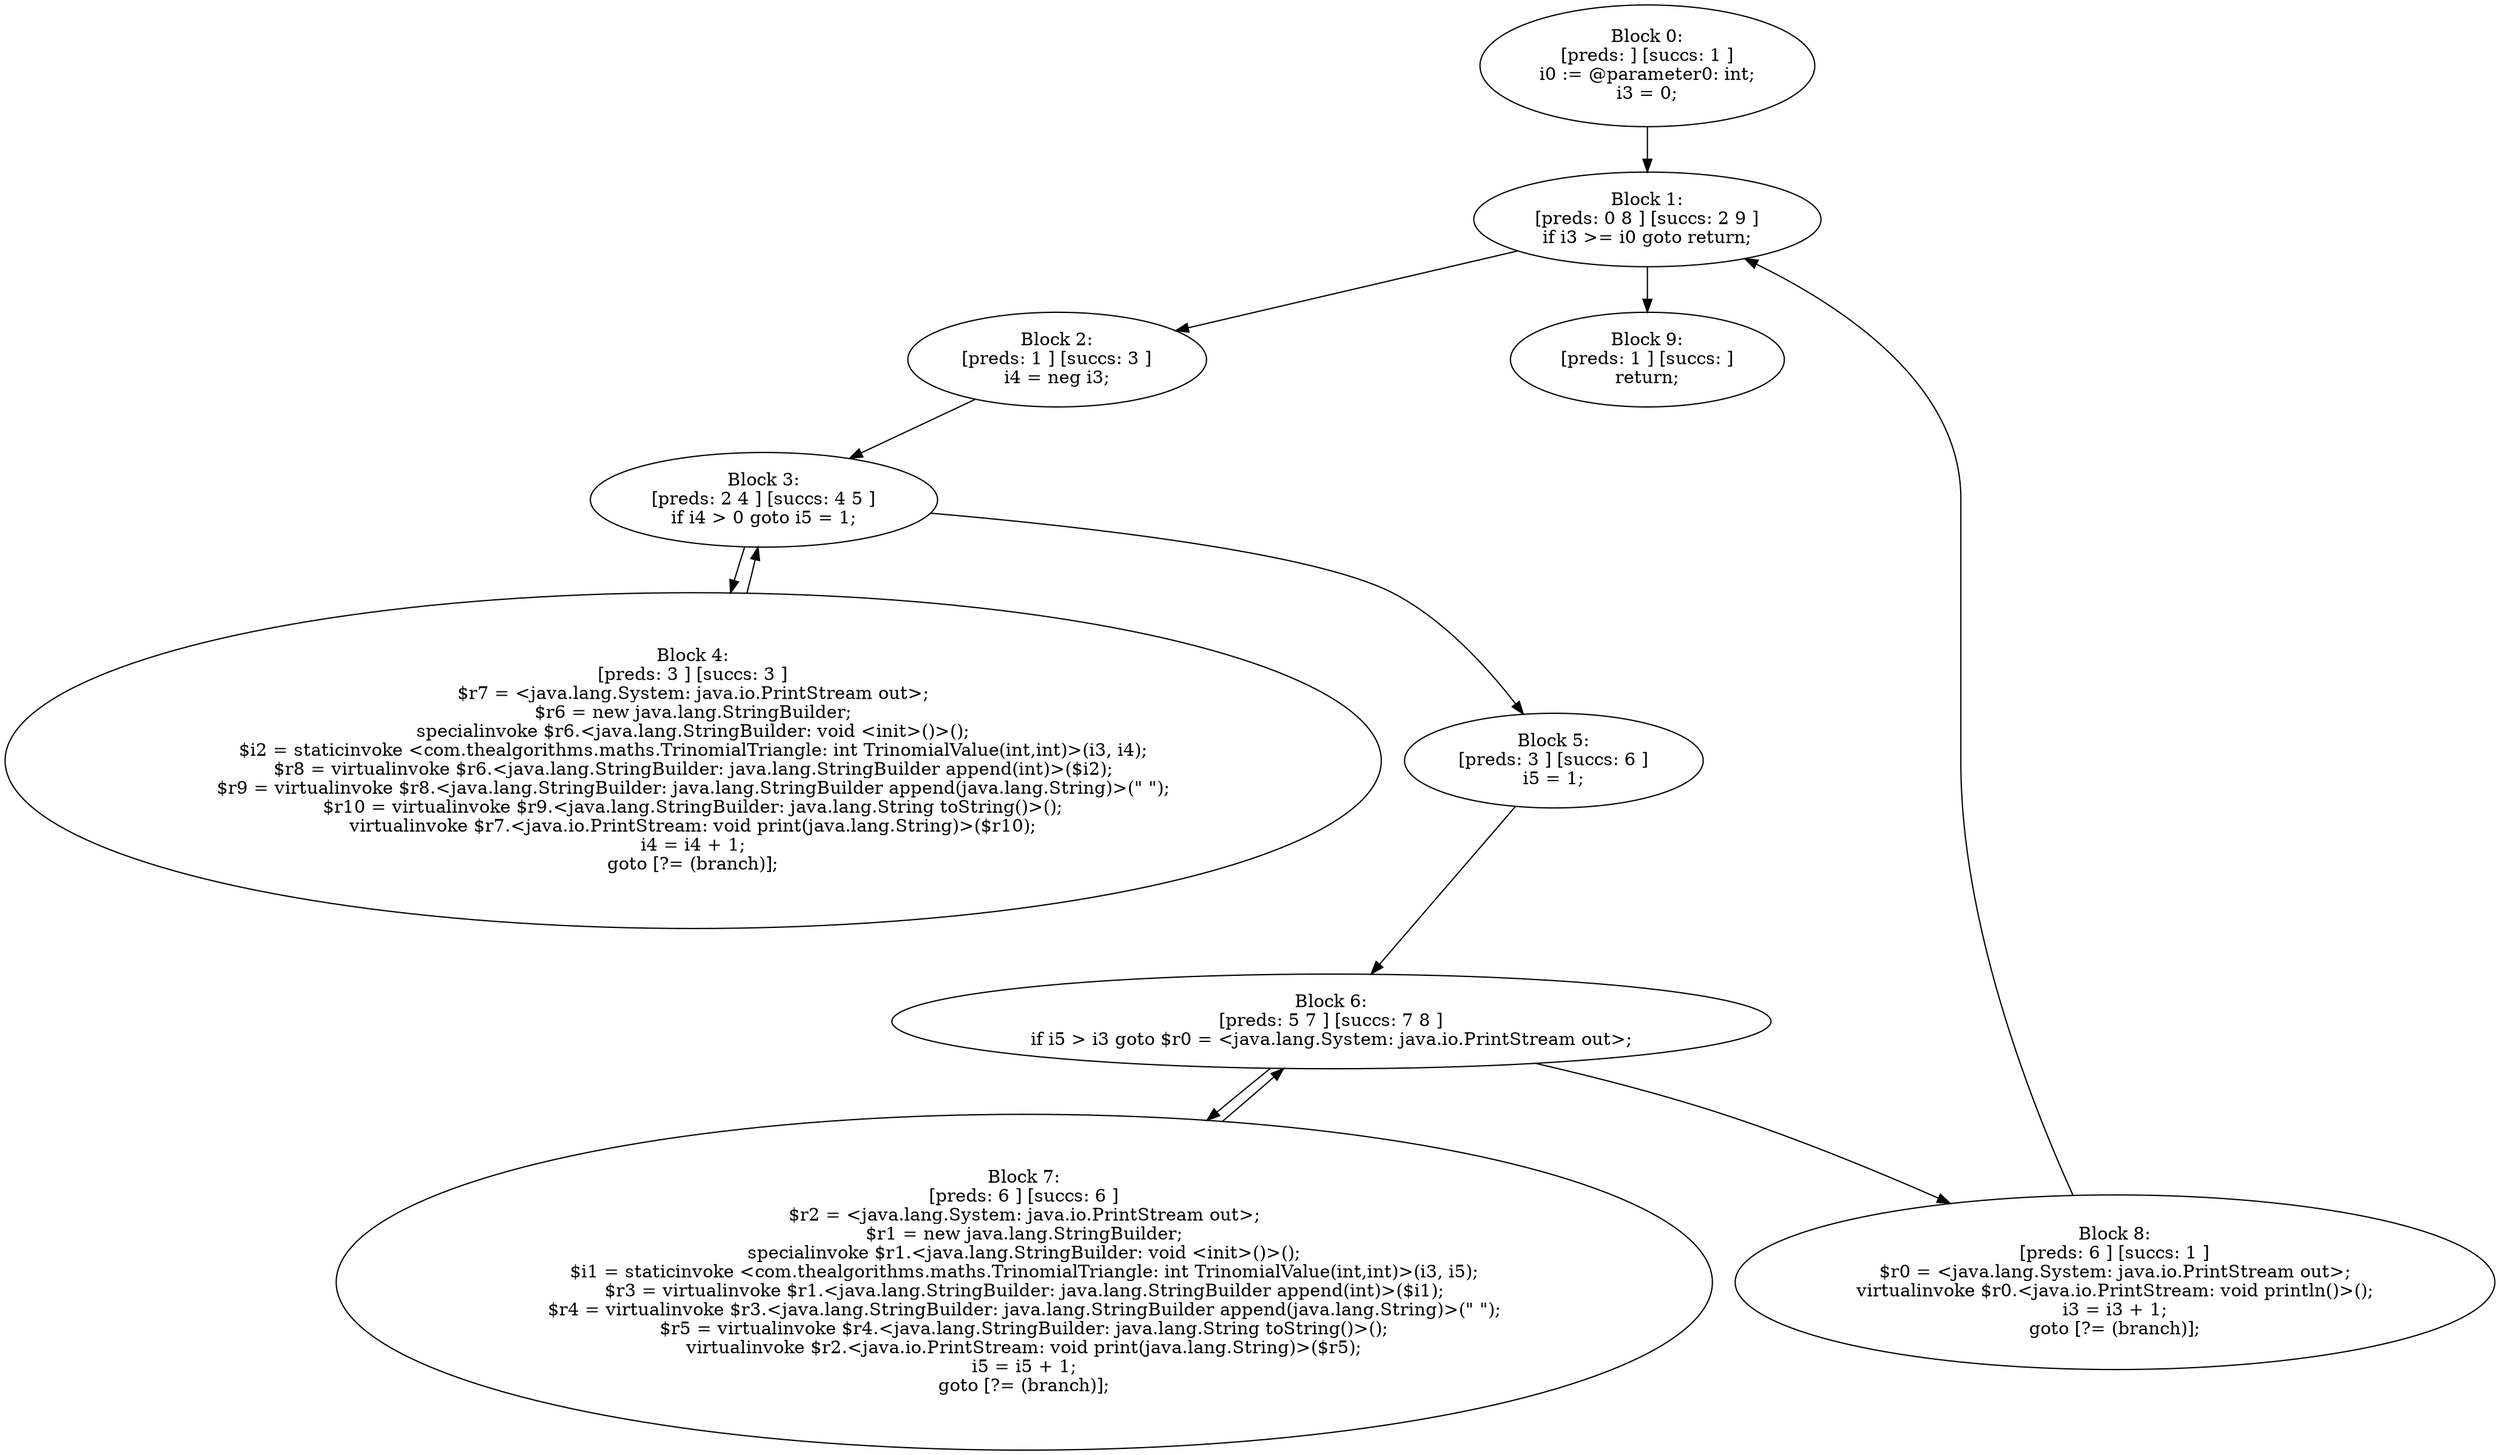 digraph "unitGraph" {
    "Block 0:
[preds: ] [succs: 1 ]
i0 := @parameter0: int;
i3 = 0;
"
    "Block 1:
[preds: 0 8 ] [succs: 2 9 ]
if i3 >= i0 goto return;
"
    "Block 2:
[preds: 1 ] [succs: 3 ]
i4 = neg i3;
"
    "Block 3:
[preds: 2 4 ] [succs: 4 5 ]
if i4 > 0 goto i5 = 1;
"
    "Block 4:
[preds: 3 ] [succs: 3 ]
$r7 = <java.lang.System: java.io.PrintStream out>;
$r6 = new java.lang.StringBuilder;
specialinvoke $r6.<java.lang.StringBuilder: void <init>()>();
$i2 = staticinvoke <com.thealgorithms.maths.TrinomialTriangle: int TrinomialValue(int,int)>(i3, i4);
$r8 = virtualinvoke $r6.<java.lang.StringBuilder: java.lang.StringBuilder append(int)>($i2);
$r9 = virtualinvoke $r8.<java.lang.StringBuilder: java.lang.StringBuilder append(java.lang.String)>(\" \");
$r10 = virtualinvoke $r9.<java.lang.StringBuilder: java.lang.String toString()>();
virtualinvoke $r7.<java.io.PrintStream: void print(java.lang.String)>($r10);
i4 = i4 + 1;
goto [?= (branch)];
"
    "Block 5:
[preds: 3 ] [succs: 6 ]
i5 = 1;
"
    "Block 6:
[preds: 5 7 ] [succs: 7 8 ]
if i5 > i3 goto $r0 = <java.lang.System: java.io.PrintStream out>;
"
    "Block 7:
[preds: 6 ] [succs: 6 ]
$r2 = <java.lang.System: java.io.PrintStream out>;
$r1 = new java.lang.StringBuilder;
specialinvoke $r1.<java.lang.StringBuilder: void <init>()>();
$i1 = staticinvoke <com.thealgorithms.maths.TrinomialTriangle: int TrinomialValue(int,int)>(i3, i5);
$r3 = virtualinvoke $r1.<java.lang.StringBuilder: java.lang.StringBuilder append(int)>($i1);
$r4 = virtualinvoke $r3.<java.lang.StringBuilder: java.lang.StringBuilder append(java.lang.String)>(\" \");
$r5 = virtualinvoke $r4.<java.lang.StringBuilder: java.lang.String toString()>();
virtualinvoke $r2.<java.io.PrintStream: void print(java.lang.String)>($r5);
i5 = i5 + 1;
goto [?= (branch)];
"
    "Block 8:
[preds: 6 ] [succs: 1 ]
$r0 = <java.lang.System: java.io.PrintStream out>;
virtualinvoke $r0.<java.io.PrintStream: void println()>();
i3 = i3 + 1;
goto [?= (branch)];
"
    "Block 9:
[preds: 1 ] [succs: ]
return;
"
    "Block 0:
[preds: ] [succs: 1 ]
i0 := @parameter0: int;
i3 = 0;
"->"Block 1:
[preds: 0 8 ] [succs: 2 9 ]
if i3 >= i0 goto return;
";
    "Block 1:
[preds: 0 8 ] [succs: 2 9 ]
if i3 >= i0 goto return;
"->"Block 2:
[preds: 1 ] [succs: 3 ]
i4 = neg i3;
";
    "Block 1:
[preds: 0 8 ] [succs: 2 9 ]
if i3 >= i0 goto return;
"->"Block 9:
[preds: 1 ] [succs: ]
return;
";
    "Block 2:
[preds: 1 ] [succs: 3 ]
i4 = neg i3;
"->"Block 3:
[preds: 2 4 ] [succs: 4 5 ]
if i4 > 0 goto i5 = 1;
";
    "Block 3:
[preds: 2 4 ] [succs: 4 5 ]
if i4 > 0 goto i5 = 1;
"->"Block 4:
[preds: 3 ] [succs: 3 ]
$r7 = <java.lang.System: java.io.PrintStream out>;
$r6 = new java.lang.StringBuilder;
specialinvoke $r6.<java.lang.StringBuilder: void <init>()>();
$i2 = staticinvoke <com.thealgorithms.maths.TrinomialTriangle: int TrinomialValue(int,int)>(i3, i4);
$r8 = virtualinvoke $r6.<java.lang.StringBuilder: java.lang.StringBuilder append(int)>($i2);
$r9 = virtualinvoke $r8.<java.lang.StringBuilder: java.lang.StringBuilder append(java.lang.String)>(\" \");
$r10 = virtualinvoke $r9.<java.lang.StringBuilder: java.lang.String toString()>();
virtualinvoke $r7.<java.io.PrintStream: void print(java.lang.String)>($r10);
i4 = i4 + 1;
goto [?= (branch)];
";
    "Block 3:
[preds: 2 4 ] [succs: 4 5 ]
if i4 > 0 goto i5 = 1;
"->"Block 5:
[preds: 3 ] [succs: 6 ]
i5 = 1;
";
    "Block 4:
[preds: 3 ] [succs: 3 ]
$r7 = <java.lang.System: java.io.PrintStream out>;
$r6 = new java.lang.StringBuilder;
specialinvoke $r6.<java.lang.StringBuilder: void <init>()>();
$i2 = staticinvoke <com.thealgorithms.maths.TrinomialTriangle: int TrinomialValue(int,int)>(i3, i4);
$r8 = virtualinvoke $r6.<java.lang.StringBuilder: java.lang.StringBuilder append(int)>($i2);
$r9 = virtualinvoke $r8.<java.lang.StringBuilder: java.lang.StringBuilder append(java.lang.String)>(\" \");
$r10 = virtualinvoke $r9.<java.lang.StringBuilder: java.lang.String toString()>();
virtualinvoke $r7.<java.io.PrintStream: void print(java.lang.String)>($r10);
i4 = i4 + 1;
goto [?= (branch)];
"->"Block 3:
[preds: 2 4 ] [succs: 4 5 ]
if i4 > 0 goto i5 = 1;
";
    "Block 5:
[preds: 3 ] [succs: 6 ]
i5 = 1;
"->"Block 6:
[preds: 5 7 ] [succs: 7 8 ]
if i5 > i3 goto $r0 = <java.lang.System: java.io.PrintStream out>;
";
    "Block 6:
[preds: 5 7 ] [succs: 7 8 ]
if i5 > i3 goto $r0 = <java.lang.System: java.io.PrintStream out>;
"->"Block 7:
[preds: 6 ] [succs: 6 ]
$r2 = <java.lang.System: java.io.PrintStream out>;
$r1 = new java.lang.StringBuilder;
specialinvoke $r1.<java.lang.StringBuilder: void <init>()>();
$i1 = staticinvoke <com.thealgorithms.maths.TrinomialTriangle: int TrinomialValue(int,int)>(i3, i5);
$r3 = virtualinvoke $r1.<java.lang.StringBuilder: java.lang.StringBuilder append(int)>($i1);
$r4 = virtualinvoke $r3.<java.lang.StringBuilder: java.lang.StringBuilder append(java.lang.String)>(\" \");
$r5 = virtualinvoke $r4.<java.lang.StringBuilder: java.lang.String toString()>();
virtualinvoke $r2.<java.io.PrintStream: void print(java.lang.String)>($r5);
i5 = i5 + 1;
goto [?= (branch)];
";
    "Block 6:
[preds: 5 7 ] [succs: 7 8 ]
if i5 > i3 goto $r0 = <java.lang.System: java.io.PrintStream out>;
"->"Block 8:
[preds: 6 ] [succs: 1 ]
$r0 = <java.lang.System: java.io.PrintStream out>;
virtualinvoke $r0.<java.io.PrintStream: void println()>();
i3 = i3 + 1;
goto [?= (branch)];
";
    "Block 7:
[preds: 6 ] [succs: 6 ]
$r2 = <java.lang.System: java.io.PrintStream out>;
$r1 = new java.lang.StringBuilder;
specialinvoke $r1.<java.lang.StringBuilder: void <init>()>();
$i1 = staticinvoke <com.thealgorithms.maths.TrinomialTriangle: int TrinomialValue(int,int)>(i3, i5);
$r3 = virtualinvoke $r1.<java.lang.StringBuilder: java.lang.StringBuilder append(int)>($i1);
$r4 = virtualinvoke $r3.<java.lang.StringBuilder: java.lang.StringBuilder append(java.lang.String)>(\" \");
$r5 = virtualinvoke $r4.<java.lang.StringBuilder: java.lang.String toString()>();
virtualinvoke $r2.<java.io.PrintStream: void print(java.lang.String)>($r5);
i5 = i5 + 1;
goto [?= (branch)];
"->"Block 6:
[preds: 5 7 ] [succs: 7 8 ]
if i5 > i3 goto $r0 = <java.lang.System: java.io.PrintStream out>;
";
    "Block 8:
[preds: 6 ] [succs: 1 ]
$r0 = <java.lang.System: java.io.PrintStream out>;
virtualinvoke $r0.<java.io.PrintStream: void println()>();
i3 = i3 + 1;
goto [?= (branch)];
"->"Block 1:
[preds: 0 8 ] [succs: 2 9 ]
if i3 >= i0 goto return;
";
}
